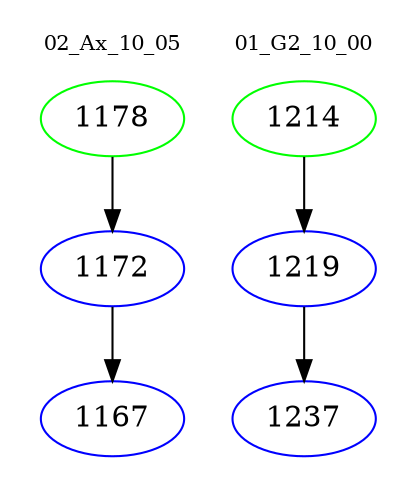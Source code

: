 digraph{
subgraph cluster_0 {
color = white
label = "02_Ax_10_05";
fontsize=10;
T0_1178 [label="1178", color="green"]
T0_1178 -> T0_1172 [color="black"]
T0_1172 [label="1172", color="blue"]
T0_1172 -> T0_1167 [color="black"]
T0_1167 [label="1167", color="blue"]
}
subgraph cluster_1 {
color = white
label = "01_G2_10_00";
fontsize=10;
T1_1214 [label="1214", color="green"]
T1_1214 -> T1_1219 [color="black"]
T1_1219 [label="1219", color="blue"]
T1_1219 -> T1_1237 [color="black"]
T1_1237 [label="1237", color="blue"]
}
}
